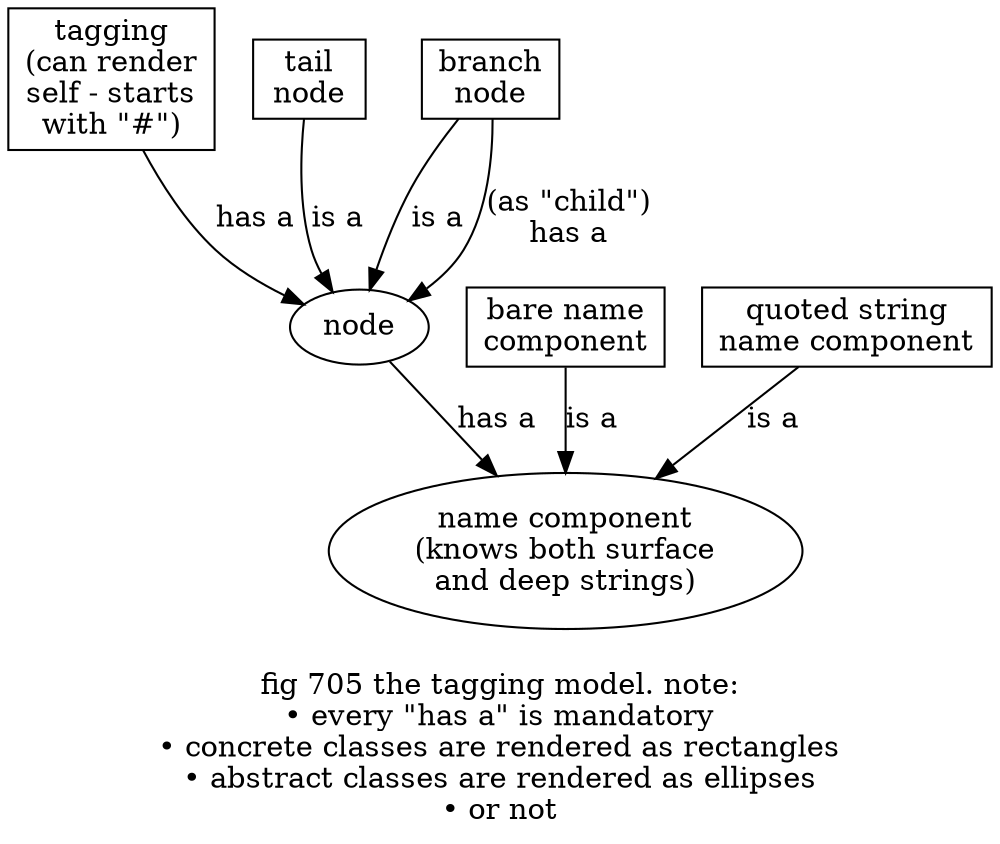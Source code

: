 digraph g {
  label="
fig 705 the tagging model. note:
• every \"has a\" is mandatory
• concrete classes are rendered as rectangles
• abstract classes are rendered as ellipses
• or not
"

  tagging[shape=rect label="tagging\n(can render\nself - starts\nwith \"#\")"]

  my_node[label="node"]

  tagging->my_node[label="has a"]

  tail_node[shape=rect label="tail\nnode"]
  tail_node->my_node[label="is a"]

  branch_node[shape=rect label="branch\nnode"]
  branch_node->my_node[label="is a"]
  branch_node->my_node[label="(as \"child\")\nhas a"]

  name_component[label="name component\n(knows both surface\nand deep strings)"]
  my_node->name_component[label="has a"]

  nc_1[shape=rect label="bare name\ncomponent"]
  nc_1->name_component[label="is a"]

  nc_2[shape=rect label="quoted string\nname component"]
  nc_2->name_component[label="is a"]
}
/*
#born.
*/
